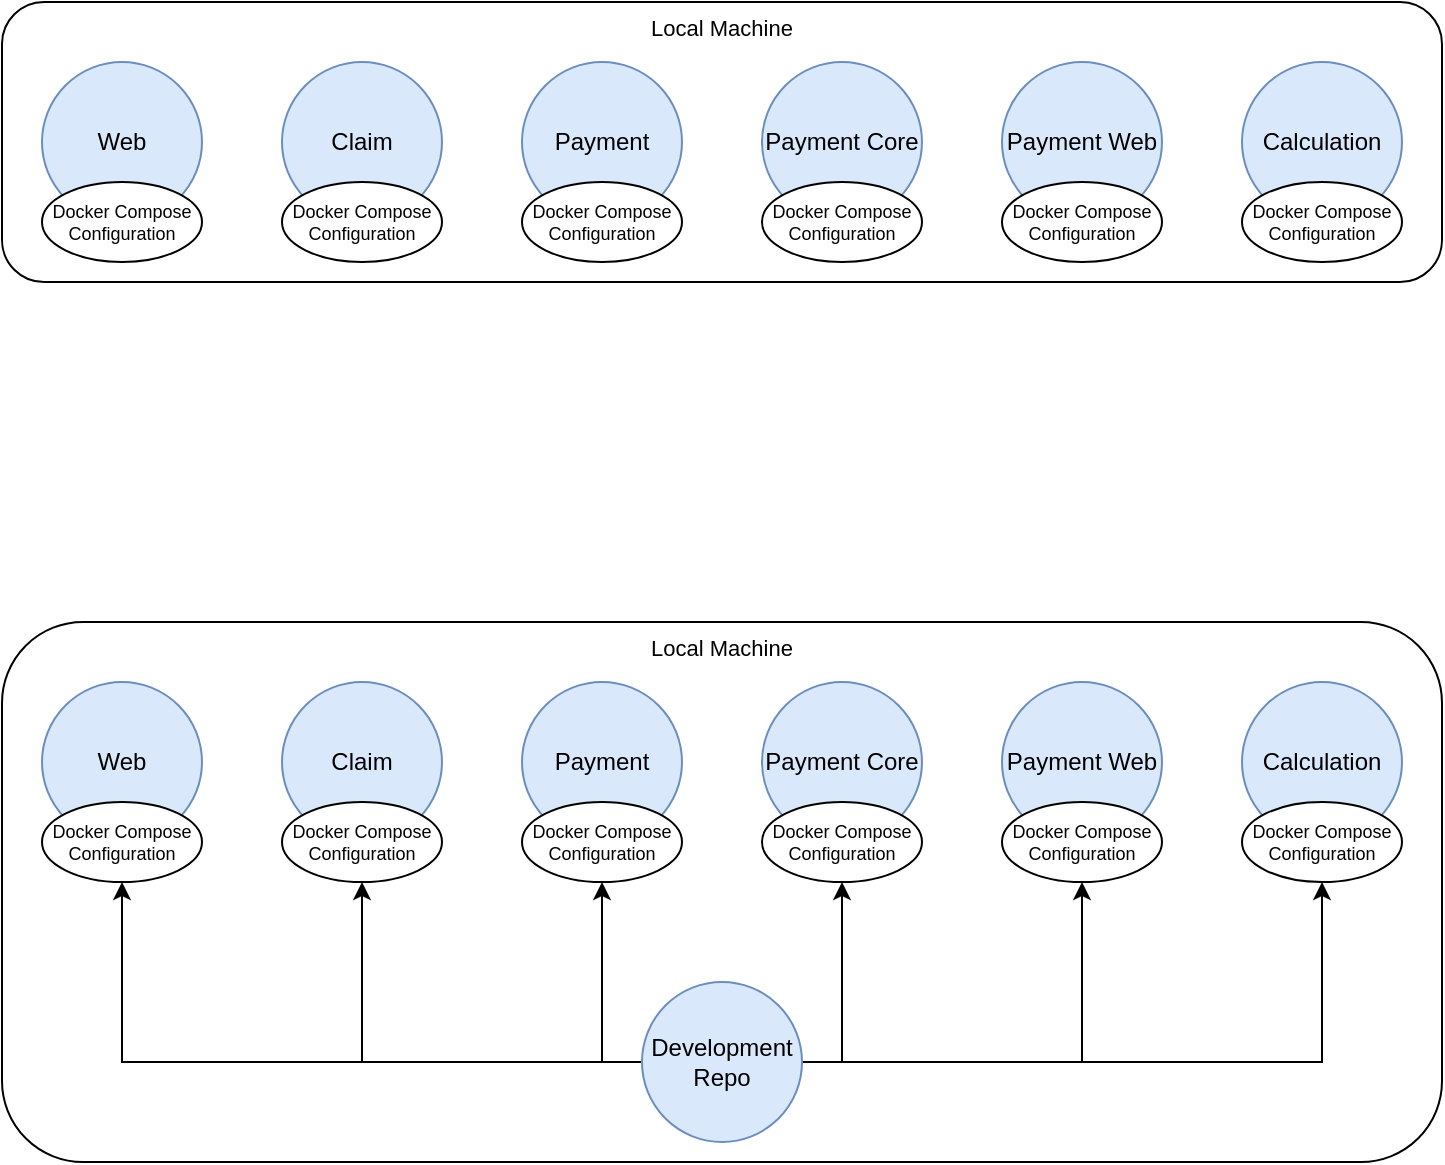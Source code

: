 <mxfile version="13.9.2" type="github">
  <diagram id="7y8E78pFv6cVUg6_4FCI" name="Page-1">
    <mxGraphModel dx="1422" dy="762" grid="1" gridSize="10" guides="1" tooltips="1" connect="1" arrows="1" fold="1" page="1" pageScale="1" pageWidth="827" pageHeight="1169" math="0" shadow="0">
      <root>
        <mxCell id="0" />
        <mxCell id="1" parent="0" />
        <mxCell id="S7WIwHEId6B7ZzX8JlJt-13" value="Local Machine" style="rounded=1;whiteSpace=wrap;html=1;fontSize=11;verticalAlign=top;align=center;" vertex="1" parent="1">
          <mxGeometry x="60" y="130" width="720" height="140" as="geometry" />
        </mxCell>
        <mxCell id="S7WIwHEId6B7ZzX8JlJt-1" value="Web" style="ellipse;whiteSpace=wrap;html=1;aspect=fixed;fillColor=#dae8fc;strokeColor=#6c8ebf;" vertex="1" parent="1">
          <mxGeometry x="80" y="160" width="80" height="80" as="geometry" />
        </mxCell>
        <mxCell id="S7WIwHEId6B7ZzX8JlJt-2" value="Claim" style="ellipse;whiteSpace=wrap;html=1;aspect=fixed;fillColor=#dae8fc;strokeColor=#6c8ebf;" vertex="1" parent="1">
          <mxGeometry x="200" y="160" width="80" height="80" as="geometry" />
        </mxCell>
        <mxCell id="S7WIwHEId6B7ZzX8JlJt-3" value="Payment" style="ellipse;whiteSpace=wrap;html=1;aspect=fixed;fillColor=#dae8fc;strokeColor=#6c8ebf;" vertex="1" parent="1">
          <mxGeometry x="320" y="160" width="80" height="80" as="geometry" />
        </mxCell>
        <mxCell id="S7WIwHEId6B7ZzX8JlJt-4" value="Payment Core" style="ellipse;whiteSpace=wrap;html=1;aspect=fixed;fillColor=#dae8fc;strokeColor=#6c8ebf;" vertex="1" parent="1">
          <mxGeometry x="440" y="160" width="80" height="80" as="geometry" />
        </mxCell>
        <mxCell id="S7WIwHEId6B7ZzX8JlJt-5" value="Payment Web" style="ellipse;whiteSpace=wrap;html=1;aspect=fixed;fillColor=#dae8fc;strokeColor=#6c8ebf;" vertex="1" parent="1">
          <mxGeometry x="560" y="160" width="80" height="80" as="geometry" />
        </mxCell>
        <mxCell id="S7WIwHEId6B7ZzX8JlJt-6" value="Calculation" style="ellipse;whiteSpace=wrap;html=1;aspect=fixed;fillColor=#dae8fc;strokeColor=#6c8ebf;" vertex="1" parent="1">
          <mxGeometry x="680" y="160" width="80" height="80" as="geometry" />
        </mxCell>
        <mxCell id="S7WIwHEId6B7ZzX8JlJt-7" value="Docker Compose&lt;br style=&quot;font-size: 9px;&quot;&gt;Configuration" style="ellipse;whiteSpace=wrap;html=1;fontSize=9;" vertex="1" parent="1">
          <mxGeometry x="200" y="220" width="80" height="40" as="geometry" />
        </mxCell>
        <mxCell id="S7WIwHEId6B7ZzX8JlJt-8" value="Docker Compose&lt;br style=&quot;font-size: 9px;&quot;&gt;Configuration" style="ellipse;whiteSpace=wrap;html=1;fontSize=9;" vertex="1" parent="1">
          <mxGeometry x="80" y="220" width="80" height="40" as="geometry" />
        </mxCell>
        <mxCell id="S7WIwHEId6B7ZzX8JlJt-9" value="Docker Compose&lt;br style=&quot;font-size: 9px;&quot;&gt;Configuration" style="ellipse;whiteSpace=wrap;html=1;fontSize=9;" vertex="1" parent="1">
          <mxGeometry x="680" y="220" width="80" height="40" as="geometry" />
        </mxCell>
        <mxCell id="S7WIwHEId6B7ZzX8JlJt-10" value="Docker Compose&lt;br style=&quot;font-size: 9px;&quot;&gt;Configuration" style="ellipse;whiteSpace=wrap;html=1;fontSize=9;" vertex="1" parent="1">
          <mxGeometry x="560" y="220" width="80" height="40" as="geometry" />
        </mxCell>
        <mxCell id="S7WIwHEId6B7ZzX8JlJt-11" value="Docker Compose&lt;br style=&quot;font-size: 9px;&quot;&gt;Configuration" style="ellipse;whiteSpace=wrap;html=1;fontSize=9;" vertex="1" parent="1">
          <mxGeometry x="440" y="220" width="80" height="40" as="geometry" />
        </mxCell>
        <mxCell id="S7WIwHEId6B7ZzX8JlJt-12" value="Docker Compose&lt;br style=&quot;font-size: 9px;&quot;&gt;Configuration" style="ellipse;whiteSpace=wrap;html=1;fontSize=9;" vertex="1" parent="1">
          <mxGeometry x="320" y="220" width="80" height="40" as="geometry" />
        </mxCell>
        <mxCell id="S7WIwHEId6B7ZzX8JlJt-14" value="Local Machine" style="rounded=1;whiteSpace=wrap;html=1;fontSize=11;verticalAlign=top;align=center;" vertex="1" parent="1">
          <mxGeometry x="60" y="440" width="720" height="270" as="geometry" />
        </mxCell>
        <mxCell id="S7WIwHEId6B7ZzX8JlJt-15" value="Web" style="ellipse;whiteSpace=wrap;html=1;aspect=fixed;fillColor=#dae8fc;strokeColor=#6c8ebf;" vertex="1" parent="1">
          <mxGeometry x="80" y="470" width="80" height="80" as="geometry" />
        </mxCell>
        <mxCell id="S7WIwHEId6B7ZzX8JlJt-16" value="Claim" style="ellipse;whiteSpace=wrap;html=1;aspect=fixed;fillColor=#dae8fc;strokeColor=#6c8ebf;" vertex="1" parent="1">
          <mxGeometry x="200" y="470" width="80" height="80" as="geometry" />
        </mxCell>
        <mxCell id="S7WIwHEId6B7ZzX8JlJt-17" value="Payment" style="ellipse;whiteSpace=wrap;html=1;aspect=fixed;fillColor=#dae8fc;strokeColor=#6c8ebf;" vertex="1" parent="1">
          <mxGeometry x="320" y="470" width="80" height="80" as="geometry" />
        </mxCell>
        <mxCell id="S7WIwHEId6B7ZzX8JlJt-18" value="Payment Core" style="ellipse;whiteSpace=wrap;html=1;aspect=fixed;fillColor=#dae8fc;strokeColor=#6c8ebf;" vertex="1" parent="1">
          <mxGeometry x="440" y="470" width="80" height="80" as="geometry" />
        </mxCell>
        <mxCell id="S7WIwHEId6B7ZzX8JlJt-19" value="Payment Web" style="ellipse;whiteSpace=wrap;html=1;aspect=fixed;fillColor=#dae8fc;strokeColor=#6c8ebf;" vertex="1" parent="1">
          <mxGeometry x="560" y="470" width="80" height="80" as="geometry" />
        </mxCell>
        <mxCell id="S7WIwHEId6B7ZzX8JlJt-20" value="Calculation" style="ellipse;whiteSpace=wrap;html=1;aspect=fixed;fillColor=#dae8fc;strokeColor=#6c8ebf;" vertex="1" parent="1">
          <mxGeometry x="680" y="470" width="80" height="80" as="geometry" />
        </mxCell>
        <mxCell id="S7WIwHEId6B7ZzX8JlJt-21" value="Docker Compose&lt;br style=&quot;font-size: 9px;&quot;&gt;Configuration" style="ellipse;whiteSpace=wrap;html=1;fontSize=9;" vertex="1" parent="1">
          <mxGeometry x="200" y="530" width="80" height="40" as="geometry" />
        </mxCell>
        <mxCell id="S7WIwHEId6B7ZzX8JlJt-22" value="Docker Compose&lt;br style=&quot;font-size: 9px;&quot;&gt;Configuration" style="ellipse;whiteSpace=wrap;html=1;fontSize=9;" vertex="1" parent="1">
          <mxGeometry x="80" y="530" width="80" height="40" as="geometry" />
        </mxCell>
        <mxCell id="S7WIwHEId6B7ZzX8JlJt-23" value="Docker Compose&lt;br style=&quot;font-size: 9px;&quot;&gt;Configuration" style="ellipse;whiteSpace=wrap;html=1;fontSize=9;" vertex="1" parent="1">
          <mxGeometry x="680" y="530" width="80" height="40" as="geometry" />
        </mxCell>
        <mxCell id="S7WIwHEId6B7ZzX8JlJt-24" value="Docker Compose&lt;br style=&quot;font-size: 9px;&quot;&gt;Configuration" style="ellipse;whiteSpace=wrap;html=1;fontSize=9;" vertex="1" parent="1">
          <mxGeometry x="560" y="530" width="80" height="40" as="geometry" />
        </mxCell>
        <mxCell id="S7WIwHEId6B7ZzX8JlJt-25" value="Docker Compose&lt;br style=&quot;font-size: 9px;&quot;&gt;Configuration" style="ellipse;whiteSpace=wrap;html=1;fontSize=9;" vertex="1" parent="1">
          <mxGeometry x="440" y="530" width="80" height="40" as="geometry" />
        </mxCell>
        <mxCell id="S7WIwHEId6B7ZzX8JlJt-26" value="Docker Compose&lt;br style=&quot;font-size: 9px;&quot;&gt;Configuration" style="ellipse;whiteSpace=wrap;html=1;fontSize=9;" vertex="1" parent="1">
          <mxGeometry x="320" y="530" width="80" height="40" as="geometry" />
        </mxCell>
        <mxCell id="S7WIwHEId6B7ZzX8JlJt-28" style="edgeStyle=orthogonalEdgeStyle;rounded=0;orthogonalLoop=1;jettySize=auto;html=1;fontSize=11;" edge="1" parent="1" source="S7WIwHEId6B7ZzX8JlJt-27" target="S7WIwHEId6B7ZzX8JlJt-22">
          <mxGeometry relative="1" as="geometry" />
        </mxCell>
        <mxCell id="S7WIwHEId6B7ZzX8JlJt-29" style="edgeStyle=orthogonalEdgeStyle;rounded=0;orthogonalLoop=1;jettySize=auto;html=1;fontSize=11;" edge="1" parent="1" source="S7WIwHEId6B7ZzX8JlJt-27" target="S7WIwHEId6B7ZzX8JlJt-21">
          <mxGeometry relative="1" as="geometry" />
        </mxCell>
        <mxCell id="S7WIwHEId6B7ZzX8JlJt-30" style="edgeStyle=orthogonalEdgeStyle;rounded=0;orthogonalLoop=1;jettySize=auto;html=1;entryX=0.5;entryY=1;entryDx=0;entryDy=0;fontSize=11;exitX=0;exitY=0.5;exitDx=0;exitDy=0;" edge="1" parent="1" source="S7WIwHEId6B7ZzX8JlJt-27" target="S7WIwHEId6B7ZzX8JlJt-26">
          <mxGeometry relative="1" as="geometry">
            <Array as="points">
              <mxPoint x="360" y="660" />
            </Array>
          </mxGeometry>
        </mxCell>
        <mxCell id="S7WIwHEId6B7ZzX8JlJt-31" style="edgeStyle=orthogonalEdgeStyle;rounded=0;orthogonalLoop=1;jettySize=auto;html=1;fontSize=11;exitX=1;exitY=0.5;exitDx=0;exitDy=0;" edge="1" parent="1" source="S7WIwHEId6B7ZzX8JlJt-27" target="S7WIwHEId6B7ZzX8JlJt-25">
          <mxGeometry relative="1" as="geometry" />
        </mxCell>
        <mxCell id="S7WIwHEId6B7ZzX8JlJt-32" style="edgeStyle=orthogonalEdgeStyle;rounded=0;orthogonalLoop=1;jettySize=auto;html=1;entryX=0.5;entryY=1;entryDx=0;entryDy=0;fontSize=11;" edge="1" parent="1" source="S7WIwHEId6B7ZzX8JlJt-27" target="S7WIwHEId6B7ZzX8JlJt-24">
          <mxGeometry relative="1" as="geometry" />
        </mxCell>
        <mxCell id="S7WIwHEId6B7ZzX8JlJt-33" style="edgeStyle=orthogonalEdgeStyle;rounded=0;orthogonalLoop=1;jettySize=auto;html=1;fontSize=11;" edge="1" parent="1" source="S7WIwHEId6B7ZzX8JlJt-27" target="S7WIwHEId6B7ZzX8JlJt-23">
          <mxGeometry relative="1" as="geometry" />
        </mxCell>
        <mxCell id="S7WIwHEId6B7ZzX8JlJt-27" value="Development Repo" style="ellipse;whiteSpace=wrap;html=1;aspect=fixed;fillColor=#dae8fc;strokeColor=#6c8ebf;" vertex="1" parent="1">
          <mxGeometry x="380" y="620" width="80" height="80" as="geometry" />
        </mxCell>
      </root>
    </mxGraphModel>
  </diagram>
</mxfile>
